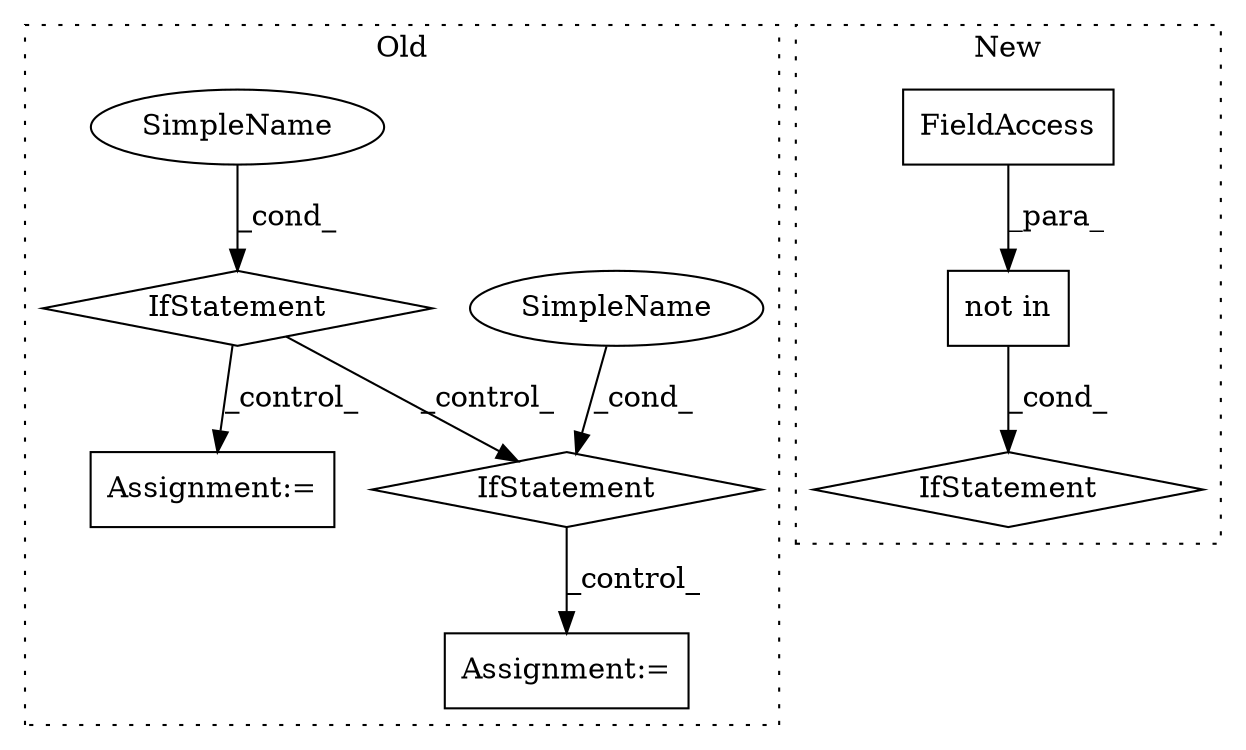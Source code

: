 digraph G {
subgraph cluster0 {
1 [label="IfStatement" a="25" s="5649,5697" l="12,2" shape="diamond"];
4 [label="Assignment:=" a="7" s="5718" l="1" shape="box"];
5 [label="SimpleName" a="42" s="" l="" shape="ellipse"];
6 [label="SimpleName" a="42" s="" l="" shape="ellipse"];
7 [label="IfStatement" a="25" s="5526,5567" l="10,2" shape="diamond"];
8 [label="Assignment:=" a="7" s="5604" l="1" shape="box"];
label = "Old";
style="dotted";
}
subgraph cluster1 {
2 [label="not in" a="108" s="5516" l="51" shape="box"];
3 [label="IfStatement" a="25" s="5506,5567" l="10,2" shape="diamond"];
9 [label="FieldAccess" a="22" s="5516" l="10" shape="box"];
label = "New";
style="dotted";
}
1 -> 4 [label="_control_"];
2 -> 3 [label="_cond_"];
5 -> 1 [label="_cond_"];
6 -> 7 [label="_cond_"];
7 -> 1 [label="_control_"];
7 -> 8 [label="_control_"];
9 -> 2 [label="_para_"];
}